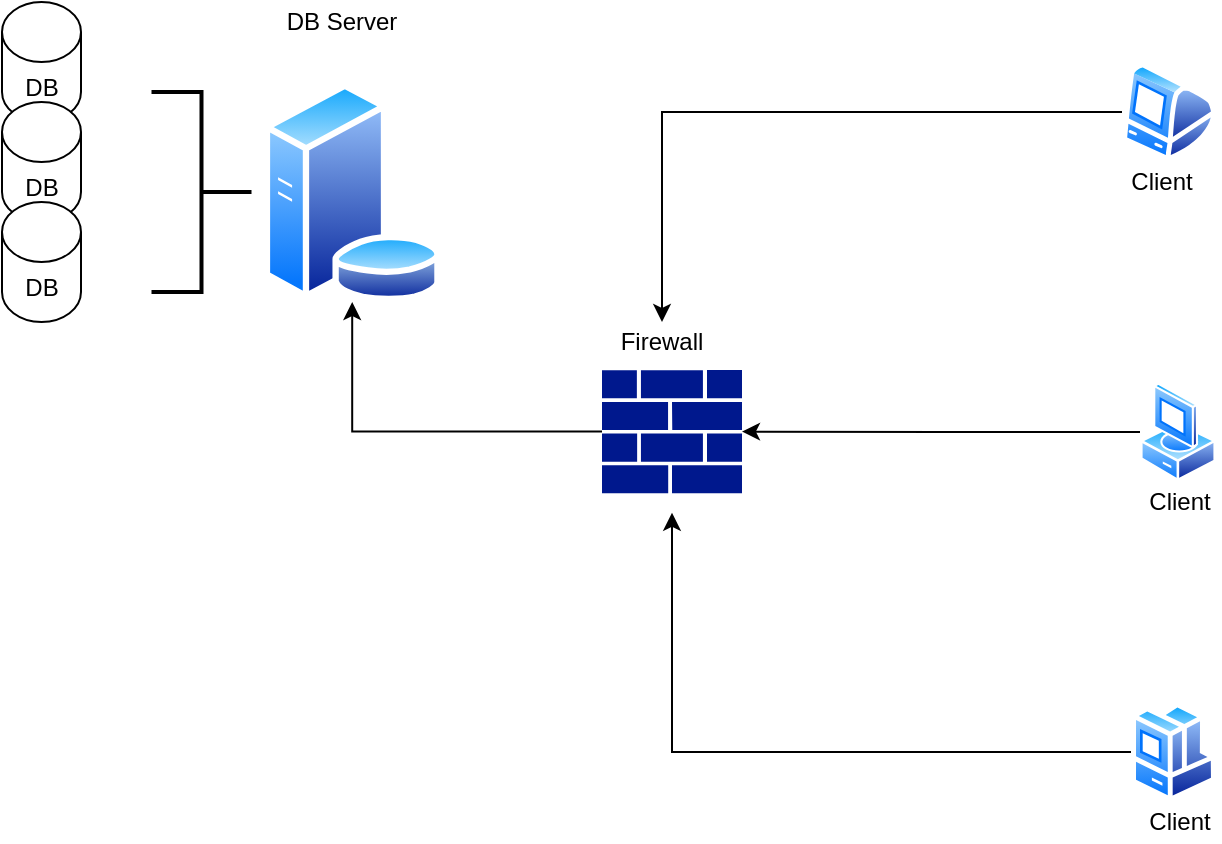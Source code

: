 <mxfile version="13.7.9" type="device"><diagram id="88aWNWpTs1oghGbMGOnQ" name="Page-1"><mxGraphModel dx="1326" dy="806" grid="1" gridSize="10" guides="1" tooltips="1" connect="1" arrows="1" fold="1" page="1" pageScale="1" pageWidth="827" pageHeight="1169" math="0" shadow="0"><root><mxCell id="0"/><mxCell id="1" parent="0"/><mxCell id="-9uGHlRxRTIUGuxlsXEc-1" value="" style="aspect=fixed;perimeter=ellipsePerimeter;html=1;align=center;shadow=0;dashed=0;spacingTop=3;image;image=img/lib/active_directory/database_server.svg;" vertex="1" parent="1"><mxGeometry x="250" y="225" width="90.2" height="110" as="geometry"/></mxCell><mxCell id="-9uGHlRxRTIUGuxlsXEc-2" value="DB" style="shape=cylinder3;whiteSpace=wrap;html=1;boundedLbl=1;backgroundOutline=1;size=15;" vertex="1" parent="1"><mxGeometry x="120" y="185" width="39.5" height="60" as="geometry"/></mxCell><mxCell id="-9uGHlRxRTIUGuxlsXEc-4" value="DB" style="shape=cylinder3;whiteSpace=wrap;html=1;boundedLbl=1;backgroundOutline=1;size=15;" vertex="1" parent="1"><mxGeometry x="120" y="235" width="39.5" height="60" as="geometry"/></mxCell><mxCell id="-9uGHlRxRTIUGuxlsXEc-6" value="DB" style="shape=cylinder3;whiteSpace=wrap;html=1;boundedLbl=1;backgroundOutline=1;size=15;" vertex="1" parent="1"><mxGeometry x="120" y="285" width="39.5" height="60" as="geometry"/></mxCell><mxCell id="-9uGHlRxRTIUGuxlsXEc-27" style="edgeStyle=orthogonalEdgeStyle;rounded=0;orthogonalLoop=1;jettySize=auto;html=1;entryX=0.5;entryY=0;entryDx=0;entryDy=0;" edge="1" parent="1" source="-9uGHlRxRTIUGuxlsXEc-8" target="-9uGHlRxRTIUGuxlsXEc-26"><mxGeometry relative="1" as="geometry"/></mxCell><mxCell id="-9uGHlRxRTIUGuxlsXEc-8" value="" style="aspect=fixed;perimeter=ellipsePerimeter;html=1;align=center;shadow=0;dashed=0;spacingTop=3;image;image=img/lib/active_directory/mac_client.svg;" vertex="1" parent="1"><mxGeometry x="680" y="215" width="47" height="50" as="geometry"/></mxCell><mxCell id="-9uGHlRxRTIUGuxlsXEc-13" style="edgeStyle=orthogonalEdgeStyle;rounded=0;orthogonalLoop=1;jettySize=auto;html=1;entryX=1;entryY=0.5;entryDx=0;entryDy=0;entryPerimeter=0;" edge="1" parent="1" source="-9uGHlRxRTIUGuxlsXEc-9" target="-9uGHlRxRTIUGuxlsXEc-11"><mxGeometry relative="1" as="geometry"/></mxCell><mxCell id="-9uGHlRxRTIUGuxlsXEc-9" value="" style="aspect=fixed;perimeter=ellipsePerimeter;html=1;align=center;shadow=0;dashed=0;spacingTop=3;image;image=img/lib/active_directory/vista_client.svg;" vertex="1" parent="1"><mxGeometry x="689" y="375" width="38" height="50" as="geometry"/></mxCell><mxCell id="-9uGHlRxRTIUGuxlsXEc-14" style="edgeStyle=orthogonalEdgeStyle;rounded=0;orthogonalLoop=1;jettySize=auto;html=1;entryX=0.5;entryY=1.159;entryDx=0;entryDy=0;entryPerimeter=0;" edge="1" parent="1" source="-9uGHlRxRTIUGuxlsXEc-10" target="-9uGHlRxRTIUGuxlsXEc-11"><mxGeometry relative="1" as="geometry"/></mxCell><mxCell id="-9uGHlRxRTIUGuxlsXEc-10" value="" style="aspect=fixed;perimeter=ellipsePerimeter;html=1;align=center;shadow=0;dashed=0;spacingTop=3;image;image=img/lib/active_directory/workstation_client.svg;" vertex="1" parent="1"><mxGeometry x="684.5" y="535" width="42.5" height="50" as="geometry"/></mxCell><mxCell id="-9uGHlRxRTIUGuxlsXEc-15" style="edgeStyle=orthogonalEdgeStyle;rounded=0;orthogonalLoop=1;jettySize=auto;html=1;" edge="1" parent="1" source="-9uGHlRxRTIUGuxlsXEc-11" target="-9uGHlRxRTIUGuxlsXEc-1"><mxGeometry relative="1" as="geometry"/></mxCell><mxCell id="-9uGHlRxRTIUGuxlsXEc-11" value="" style="aspect=fixed;pointerEvents=1;shadow=0;dashed=0;html=1;strokeColor=none;labelPosition=center;verticalLabelPosition=bottom;verticalAlign=top;align=center;fillColor=#00188D;shape=mxgraph.mscae.enterprise.firewall" vertex="1" parent="1"><mxGeometry x="420" y="369" width="70" height="61.6" as="geometry"/></mxCell><mxCell id="-9uGHlRxRTIUGuxlsXEc-16" value="" style="strokeWidth=2;html=1;shape=mxgraph.flowchart.annotation_2;align=left;labelPosition=right;pointerEvents=1;direction=west;" vertex="1" parent="1"><mxGeometry x="194.75" y="230" width="50" height="100" as="geometry"/></mxCell><mxCell id="-9uGHlRxRTIUGuxlsXEc-17" value="DB Server" style="text;html=1;strokeColor=none;fillColor=none;align=center;verticalAlign=middle;whiteSpace=wrap;rounded=0;" vertex="1" parent="1"><mxGeometry x="260" y="185" width="60" height="20" as="geometry"/></mxCell><mxCell id="-9uGHlRxRTIUGuxlsXEc-18" value="Client" style="text;html=1;strokeColor=none;fillColor=none;align=center;verticalAlign=middle;whiteSpace=wrap;rounded=0;" vertex="1" parent="1"><mxGeometry x="680" y="265" width="40" height="20" as="geometry"/></mxCell><mxCell id="-9uGHlRxRTIUGuxlsXEc-19" value="Client" style="text;html=1;strokeColor=none;fillColor=none;align=center;verticalAlign=middle;whiteSpace=wrap;rounded=0;" vertex="1" parent="1"><mxGeometry x="689" y="425" width="40" height="20" as="geometry"/></mxCell><mxCell id="-9uGHlRxRTIUGuxlsXEc-20" value="Client" style="text;html=1;strokeColor=none;fillColor=none;align=center;verticalAlign=middle;whiteSpace=wrap;rounded=0;" vertex="1" parent="1"><mxGeometry x="689" y="585" width="40" height="20" as="geometry"/></mxCell><mxCell id="-9uGHlRxRTIUGuxlsXEc-26" value="Firewall" style="text;html=1;strokeColor=none;fillColor=none;align=center;verticalAlign=middle;whiteSpace=wrap;rounded=0;" vertex="1" parent="1"><mxGeometry x="430" y="345" width="40" height="20" as="geometry"/></mxCell></root></mxGraphModel></diagram></mxfile>